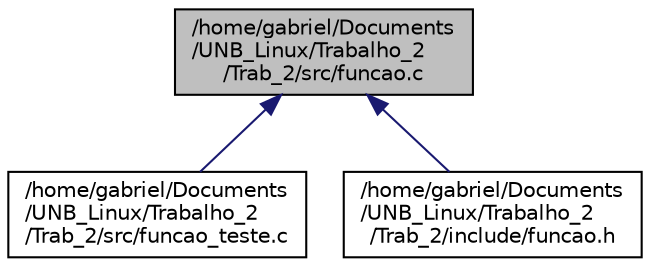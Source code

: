digraph "/home/gabriel/Documents/UNB_Linux/Trabalho_2/Trab_2/src/funcao.c"
{
  edge [fontname="Helvetica",fontsize="10",labelfontname="Helvetica",labelfontsize="10"];
  node [fontname="Helvetica",fontsize="10",shape=record];
  Node1 [label="/home/gabriel/Documents\l/UNB_Linux/Trabalho_2\l/Trab_2/src/funcao.c",height=0.2,width=0.4,color="black", fillcolor="grey75", style="filled", fontcolor="black"];
  Node1 -> Node2 [dir="back",color="midnightblue",fontsize="10",style="solid",fontname="Helvetica"];
  Node2 [label="/home/gabriel/Documents\l/UNB_Linux/Trabalho_2\l/Trab_2/src/funcao_teste.c",height=0.2,width=0.4,color="black", fillcolor="white", style="filled",URL="$funcao__teste_8c.html",tooltip="esse arquivo contém os testes. "];
  Node1 -> Node3 [dir="back",color="midnightblue",fontsize="10",style="solid",fontname="Helvetica"];
  Node3 [label="/home/gabriel/Documents\l/UNB_Linux/Trabalho_2\l/Trab_2/include/funcao.h",height=0.2,width=0.4,color="black", fillcolor="white", style="filled",URL="$funcao_8h.html",tooltip="esse arquivo contém a interface do arquivo funcao.c "];
}
